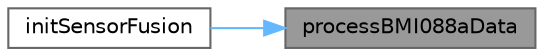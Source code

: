digraph "processBMI088aData"
{
 // LATEX_PDF_SIZE
  bgcolor="transparent";
  edge [fontname=Helvetica,fontsize=10,labelfontname=Helvetica,labelfontsize=10];
  node [fontname=Helvetica,fontsize=10,shape=box,height=0.2,width=0.4];
  rankdir="RL";
  Node1 [id="Node000001",label="processBMI088aData",height=0.2,width=0.4,color="gray40", fillcolor="grey60", style="filled", fontcolor="black",tooltip="RTOS-Task zum Verarbeiten und speichern der Accelerometerdaten. Wird durch die Queue aktiviert und sp..."];
  Node1 -> Node2 [id="edge1_Node000001_Node000002",dir="back",color="steelblue1",style="solid",tooltip=" "];
  Node2 [id="Node000002",label="initSensorFusion",height=0.2,width=0.4,color="grey40", fillcolor="white", style="filled",URL="$sensor_8c.html#a1376a3487bad23e043fc5e7347f287f4",tooltip="Startet die RTOS-Tasks der ganzen Sensoren und initalisiert den Timer."];
}
